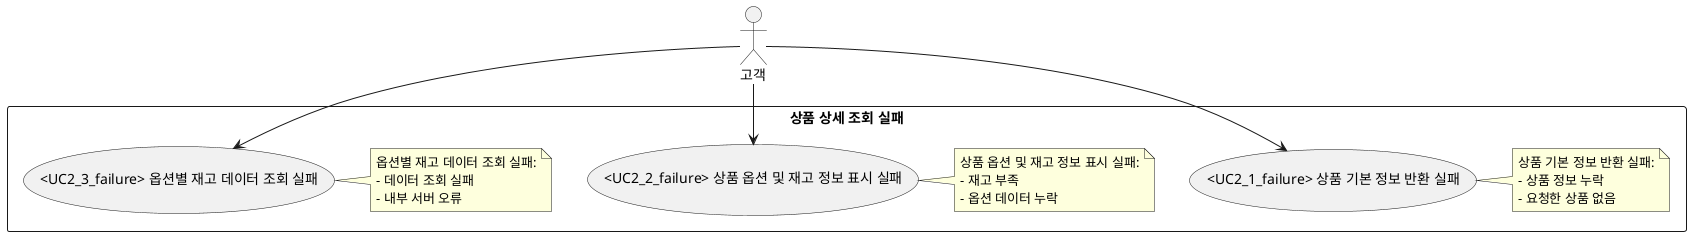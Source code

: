@startuml
actor "고객" as Customer

rectangle "상품 상세 조회 실패" {
  usecase "<UC2_1_failure> 상품 기본 정보 반환 실패" as UC2_1_failure
  note right
  상품 기본 정보 반환 실패:
  - 상품 정보 누락
  - 요청한 상품 없음
  end note

  usecase "<UC2_2_failure> 상품 옵션 및 재고 정보 표시 실패" as UC2_2_failure
  note right
  상품 옵션 및 재고 정보 표시 실패:
  - 재고 부족
  - 옵션 데이터 누락
  end note

  usecase "<UC2_3_failure> 옵션별 재고 데이터 조회 실패" as UC2_3_failure
  note right
  옵션별 재고 데이터 조회 실패:
  - 데이터 조회 실패
  - 내부 서버 오류
  end note
}

Customer --> UC2_1_failure
Customer --> UC2_2_failure
Customer --> UC2_3_failure
@enduml
